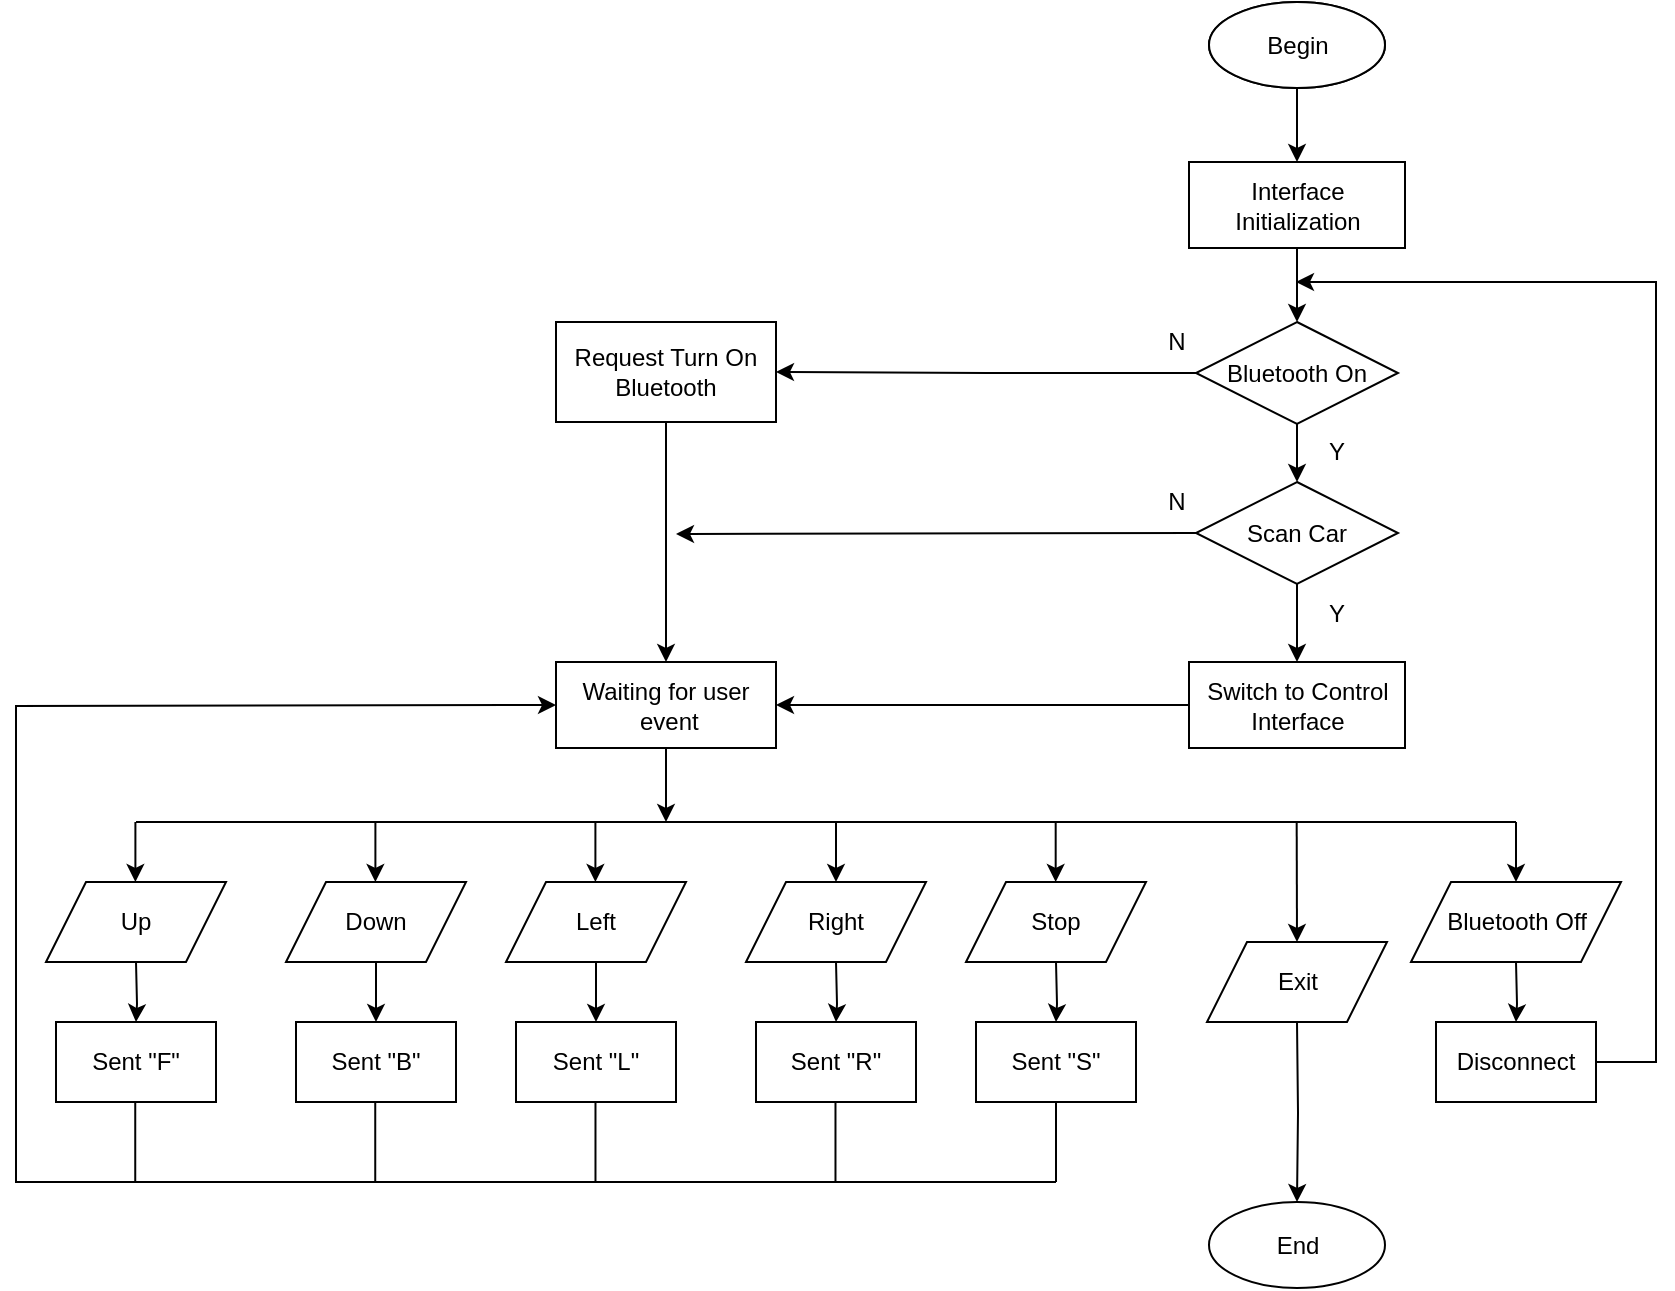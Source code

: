 <mxfile version="20.4.0" type="github">
  <diagram id="bC-EFQicYKDLpwhYfwMR" name="Page-1">
    <mxGraphModel dx="1422" dy="772" grid="1" gridSize="10" guides="1" tooltips="1" connect="1" arrows="1" fold="1" page="1" pageScale="1" pageWidth="850" pageHeight="1100" math="0" shadow="0">
      <root>
        <mxCell id="0" />
        <mxCell id="1" parent="0" />
        <mxCell id="1nmQWbH_pBqdqRvCSQqt-1" value="Begin" style="ellipse;whiteSpace=wrap;html=1;" parent="1" vertex="1">
          <mxGeometry x="606.5" y="50" width="88" height="43" as="geometry" />
        </mxCell>
        <mxCell id="w5WVlEll4sAFAgxn0Aqa-29" style="edgeStyle=orthogonalEdgeStyle;rounded=0;orthogonalLoop=1;jettySize=auto;html=1;" parent="1" source="1nmQWbH_pBqdqRvCSQqt-3" target="1nmQWbH_pBqdqRvCSQqt-4" edge="1">
          <mxGeometry relative="1" as="geometry" />
        </mxCell>
        <mxCell id="1nmQWbH_pBqdqRvCSQqt-3" value="Interface Initialization" style="rounded=0;whiteSpace=wrap;html=1;" parent="1" vertex="1">
          <mxGeometry x="596.5" y="130" width="108" height="43" as="geometry" />
        </mxCell>
        <mxCell id="w5WVlEll4sAFAgxn0Aqa-30" style="edgeStyle=orthogonalEdgeStyle;rounded=0;orthogonalLoop=1;jettySize=auto;html=1;" parent="1" source="1nmQWbH_pBqdqRvCSQqt-4" target="1nmQWbH_pBqdqRvCSQqt-5" edge="1">
          <mxGeometry relative="1" as="geometry" />
        </mxCell>
        <mxCell id="w5WVlEll4sAFAgxn0Aqa-34" style="edgeStyle=orthogonalEdgeStyle;rounded=0;orthogonalLoop=1;jettySize=auto;html=1;" parent="1" source="1nmQWbH_pBqdqRvCSQqt-4" target="w5WVlEll4sAFAgxn0Aqa-1" edge="1">
          <mxGeometry relative="1" as="geometry" />
        </mxCell>
        <mxCell id="1nmQWbH_pBqdqRvCSQqt-4" value="Bluetooth On" style="rhombus;whiteSpace=wrap;html=1;" parent="1" vertex="1">
          <mxGeometry x="600" y="210" width="101" height="51" as="geometry" />
        </mxCell>
        <mxCell id="w5WVlEll4sAFAgxn0Aqa-31" style="edgeStyle=orthogonalEdgeStyle;rounded=0;orthogonalLoop=1;jettySize=auto;html=1;exitX=0.5;exitY=1;exitDx=0;exitDy=0;entryX=0.5;entryY=0;entryDx=0;entryDy=0;" parent="1" source="1nmQWbH_pBqdqRvCSQqt-5" target="1nmQWbH_pBqdqRvCSQqt-8" edge="1">
          <mxGeometry relative="1" as="geometry" />
        </mxCell>
        <mxCell id="1nmQWbH_pBqdqRvCSQqt-5" value="Scan Car" style="rhombus;whiteSpace=wrap;html=1;" parent="1" vertex="1">
          <mxGeometry x="600" y="290" width="101" height="51" as="geometry" />
        </mxCell>
        <mxCell id="w5WVlEll4sAFAgxn0Aqa-32" style="edgeStyle=orthogonalEdgeStyle;rounded=0;orthogonalLoop=1;jettySize=auto;html=1;" parent="1" source="1nmQWbH_pBqdqRvCSQqt-8" target="w5WVlEll4sAFAgxn0Aqa-2" edge="1">
          <mxGeometry relative="1" as="geometry" />
        </mxCell>
        <mxCell id="1nmQWbH_pBqdqRvCSQqt-8" value="Switch to Control Interface" style="rounded=0;whiteSpace=wrap;html=1;" parent="1" vertex="1">
          <mxGeometry x="596.5" y="380" width="108" height="43" as="geometry" />
        </mxCell>
        <mxCell id="w5WVlEll4sAFAgxn0Aqa-33" style="edgeStyle=orthogonalEdgeStyle;rounded=0;orthogonalLoop=1;jettySize=auto;html=1;entryX=0.5;entryY=0;entryDx=0;entryDy=0;" parent="1" source="w5WVlEll4sAFAgxn0Aqa-1" target="w5WVlEll4sAFAgxn0Aqa-2" edge="1">
          <mxGeometry relative="1" as="geometry" />
        </mxCell>
        <mxCell id="w5WVlEll4sAFAgxn0Aqa-1" value="Request Turn On Bluetooth" style="rounded=0;whiteSpace=wrap;html=1;" parent="1" vertex="1">
          <mxGeometry x="280" y="210" width="110" height="50" as="geometry" />
        </mxCell>
        <mxCell id="w5WVlEll4sAFAgxn0Aqa-36" style="edgeStyle=orthogonalEdgeStyle;rounded=0;orthogonalLoop=1;jettySize=auto;html=1;" parent="1" source="w5WVlEll4sAFAgxn0Aqa-2" edge="1">
          <mxGeometry relative="1" as="geometry">
            <mxPoint x="335" y="460" as="targetPoint" />
          </mxGeometry>
        </mxCell>
        <mxCell id="w5WVlEll4sAFAgxn0Aqa-2" value="Waiting for user&lt;br&gt;&amp;nbsp;event" style="rounded=0;whiteSpace=wrap;html=1;" parent="1" vertex="1">
          <mxGeometry x="280" y="380" width="110" height="43" as="geometry" />
        </mxCell>
        <mxCell id="w5WVlEll4sAFAgxn0Aqa-37" style="edgeStyle=orthogonalEdgeStyle;rounded=0;orthogonalLoop=1;jettySize=auto;html=1;" parent="1" target="w5WVlEll4sAFAgxn0Aqa-17" edge="1">
          <mxGeometry relative="1" as="geometry">
            <mxPoint x="70" y="530" as="sourcePoint" />
          </mxGeometry>
        </mxCell>
        <mxCell id="w5WVlEll4sAFAgxn0Aqa-28" style="edgeStyle=orthogonalEdgeStyle;rounded=0;orthogonalLoop=1;jettySize=auto;html=1;" parent="1" source="w5WVlEll4sAFAgxn0Aqa-8" target="1nmQWbH_pBqdqRvCSQqt-3" edge="1">
          <mxGeometry relative="1" as="geometry" />
        </mxCell>
        <mxCell id="w5WVlEll4sAFAgxn0Aqa-8" value="Begin" style="ellipse;whiteSpace=wrap;html=1;" parent="1" vertex="1">
          <mxGeometry x="606.5" y="50" width="88" height="43" as="geometry" />
        </mxCell>
        <mxCell id="w5WVlEll4sAFAgxn0Aqa-9" value="End" style="ellipse;whiteSpace=wrap;html=1;" parent="1" vertex="1">
          <mxGeometry x="606.5" y="650" width="88" height="43" as="geometry" />
        </mxCell>
        <mxCell id="w5WVlEll4sAFAgxn0Aqa-38" style="edgeStyle=orthogonalEdgeStyle;rounded=0;orthogonalLoop=1;jettySize=auto;html=1;entryX=0.5;entryY=0;entryDx=0;entryDy=0;" parent="1" target="w5WVlEll4sAFAgxn0Aqa-18" edge="1">
          <mxGeometry relative="1" as="geometry">
            <mxPoint x="190" y="530" as="sourcePoint" />
          </mxGeometry>
        </mxCell>
        <mxCell id="w5WVlEll4sAFAgxn0Aqa-39" style="edgeStyle=orthogonalEdgeStyle;rounded=0;orthogonalLoop=1;jettySize=auto;html=1;entryX=0.5;entryY=0;entryDx=0;entryDy=0;" parent="1" target="w5WVlEll4sAFAgxn0Aqa-19" edge="1">
          <mxGeometry relative="1" as="geometry">
            <mxPoint x="300" y="530" as="sourcePoint" />
          </mxGeometry>
        </mxCell>
        <mxCell id="w5WVlEll4sAFAgxn0Aqa-40" value="" style="edgeStyle=orthogonalEdgeStyle;rounded=0;orthogonalLoop=1;jettySize=auto;html=1;" parent="1" target="w5WVlEll4sAFAgxn0Aqa-20" edge="1">
          <mxGeometry relative="1" as="geometry">
            <mxPoint x="420" y="530" as="sourcePoint" />
          </mxGeometry>
        </mxCell>
        <mxCell id="w5WVlEll4sAFAgxn0Aqa-41" value="" style="edgeStyle=orthogonalEdgeStyle;rounded=0;orthogonalLoop=1;jettySize=auto;html=1;" parent="1" target="w5WVlEll4sAFAgxn0Aqa-21" edge="1">
          <mxGeometry relative="1" as="geometry">
            <mxPoint x="530" y="530" as="sourcePoint" />
          </mxGeometry>
        </mxCell>
        <mxCell id="w5WVlEll4sAFAgxn0Aqa-42" style="edgeStyle=orthogonalEdgeStyle;rounded=0;orthogonalLoop=1;jettySize=auto;html=1;entryX=0.5;entryY=0;entryDx=0;entryDy=0;" parent="1" target="w5WVlEll4sAFAgxn0Aqa-9" edge="1">
          <mxGeometry relative="1" as="geometry">
            <mxPoint x="650.5" y="560" as="sourcePoint" />
          </mxGeometry>
        </mxCell>
        <mxCell id="w5WVlEll4sAFAgxn0Aqa-45" style="edgeStyle=orthogonalEdgeStyle;rounded=0;orthogonalLoop=1;jettySize=auto;html=1;" parent="1" source="w5WVlEll4sAFAgxn0Aqa-16" edge="1">
          <mxGeometry relative="1" as="geometry">
            <mxPoint x="650" y="190" as="targetPoint" />
            <Array as="points">
              <mxPoint x="830" y="580" />
              <mxPoint x="830" y="190" />
            </Array>
          </mxGeometry>
        </mxCell>
        <mxCell id="w5WVlEll4sAFAgxn0Aqa-16" value="Disconnect" style="rounded=0;whiteSpace=wrap;html=1;" parent="1" vertex="1">
          <mxGeometry x="720" y="560" width="80" height="40" as="geometry" />
        </mxCell>
        <mxCell id="w5WVlEll4sAFAgxn0Aqa-17" value="Sent &quot;F&quot;" style="rounded=0;whiteSpace=wrap;html=1;" parent="1" vertex="1">
          <mxGeometry x="30" y="560" width="80" height="40" as="geometry" />
        </mxCell>
        <mxCell id="w5WVlEll4sAFAgxn0Aqa-18" value="Sent &quot;B&quot;" style="rounded=0;whiteSpace=wrap;html=1;" parent="1" vertex="1">
          <mxGeometry x="150" y="560" width="80" height="40" as="geometry" />
        </mxCell>
        <mxCell id="w5WVlEll4sAFAgxn0Aqa-19" value="Sent &quot;L&quot;" style="rounded=0;whiteSpace=wrap;html=1;" parent="1" vertex="1">
          <mxGeometry x="260" y="560" width="80" height="40" as="geometry" />
        </mxCell>
        <mxCell id="w5WVlEll4sAFAgxn0Aqa-20" value="Sent &quot;R&quot;" style="rounded=0;whiteSpace=wrap;html=1;" parent="1" vertex="1">
          <mxGeometry x="380" y="560" width="80" height="40" as="geometry" />
        </mxCell>
        <mxCell id="w5WVlEll4sAFAgxn0Aqa-21" value="Sent &quot;S&quot;" style="rounded=0;whiteSpace=wrap;html=1;" parent="1" vertex="1">
          <mxGeometry x="490" y="560" width="80" height="40" as="geometry" />
        </mxCell>
        <mxCell id="w5WVlEll4sAFAgxn0Aqa-43" value="" style="edgeStyle=orthogonalEdgeStyle;rounded=0;orthogonalLoop=1;jettySize=auto;html=1;" parent="1" target="w5WVlEll4sAFAgxn0Aqa-16" edge="1">
          <mxGeometry relative="1" as="geometry">
            <mxPoint x="760" y="530" as="sourcePoint" />
          </mxGeometry>
        </mxCell>
        <mxCell id="w5WVlEll4sAFAgxn0Aqa-35" value="" style="endArrow=none;html=1;rounded=0;" parent="1" edge="1">
          <mxGeometry width="50" height="50" relative="1" as="geometry">
            <mxPoint x="760" y="460" as="sourcePoint" />
            <mxPoint x="70" y="460" as="targetPoint" />
          </mxGeometry>
        </mxCell>
        <mxCell id="w5WVlEll4sAFAgxn0Aqa-46" value="" style="endArrow=classic;html=1;rounded=0;entryX=0.5;entryY=0;entryDx=0;entryDy=0;" parent="1" edge="1">
          <mxGeometry width="50" height="50" relative="1" as="geometry">
            <mxPoint x="760" y="460" as="sourcePoint" />
            <mxPoint x="760" y="490" as="targetPoint" />
          </mxGeometry>
        </mxCell>
        <mxCell id="w5WVlEll4sAFAgxn0Aqa-47" value="" style="endArrow=classic;html=1;rounded=0;entryX=0.5;entryY=0;entryDx=0;entryDy=0;" parent="1" edge="1">
          <mxGeometry width="50" height="50" relative="1" as="geometry">
            <mxPoint x="650.34" y="460" as="sourcePoint" />
            <mxPoint x="650.5" y="520" as="targetPoint" />
          </mxGeometry>
        </mxCell>
        <mxCell id="w5WVlEll4sAFAgxn0Aqa-48" value="" style="endArrow=classic;html=1;rounded=0;entryX=0.5;entryY=0;entryDx=0;entryDy=0;" parent="1" edge="1">
          <mxGeometry width="50" height="50" relative="1" as="geometry">
            <mxPoint x="529.84" y="460" as="sourcePoint" />
            <mxPoint x="529.84" y="490" as="targetPoint" />
          </mxGeometry>
        </mxCell>
        <mxCell id="w5WVlEll4sAFAgxn0Aqa-50" value="" style="endArrow=classic;html=1;rounded=0;entryX=0.5;entryY=0;entryDx=0;entryDy=0;" parent="1" edge="1">
          <mxGeometry width="50" height="50" relative="1" as="geometry">
            <mxPoint x="420" y="460" as="sourcePoint" />
            <mxPoint x="420" y="490" as="targetPoint" />
          </mxGeometry>
        </mxCell>
        <mxCell id="w5WVlEll4sAFAgxn0Aqa-51" value="" style="endArrow=classic;html=1;rounded=0;entryX=0.5;entryY=0;entryDx=0;entryDy=0;" parent="1" edge="1">
          <mxGeometry width="50" height="50" relative="1" as="geometry">
            <mxPoint x="299.7" y="460" as="sourcePoint" />
            <mxPoint x="299.7" y="490" as="targetPoint" />
          </mxGeometry>
        </mxCell>
        <mxCell id="w5WVlEll4sAFAgxn0Aqa-52" value="" style="endArrow=classic;html=1;rounded=0;entryX=0.5;entryY=0;entryDx=0;entryDy=0;" parent="1" edge="1">
          <mxGeometry width="50" height="50" relative="1" as="geometry">
            <mxPoint x="189.7" y="460" as="sourcePoint" />
            <mxPoint x="189.7" y="490" as="targetPoint" />
          </mxGeometry>
        </mxCell>
        <mxCell id="w5WVlEll4sAFAgxn0Aqa-53" value="" style="endArrow=classic;html=1;rounded=0;entryX=0.5;entryY=0;entryDx=0;entryDy=0;" parent="1" edge="1">
          <mxGeometry width="50" height="50" relative="1" as="geometry">
            <mxPoint x="69.7" y="460" as="sourcePoint" />
            <mxPoint x="69.7" y="490" as="targetPoint" />
          </mxGeometry>
        </mxCell>
        <mxCell id="w5WVlEll4sAFAgxn0Aqa-54" value="" style="endArrow=none;html=1;rounded=0;" parent="1" edge="1">
          <mxGeometry width="50" height="50" relative="1" as="geometry">
            <mxPoint x="70" y="640" as="sourcePoint" />
            <mxPoint x="530" y="640" as="targetPoint" />
          </mxGeometry>
        </mxCell>
        <mxCell id="w5WVlEll4sAFAgxn0Aqa-55" value="" style="endArrow=none;html=1;rounded=0;entryX=0.5;entryY=1;entryDx=0;entryDy=0;" parent="1" target="w5WVlEll4sAFAgxn0Aqa-21" edge="1">
          <mxGeometry width="50" height="50" relative="1" as="geometry">
            <mxPoint x="530" y="640" as="sourcePoint" />
            <mxPoint x="470" y="540" as="targetPoint" />
          </mxGeometry>
        </mxCell>
        <mxCell id="w5WVlEll4sAFAgxn0Aqa-56" value="" style="endArrow=none;html=1;rounded=0;entryX=0.5;entryY=1;entryDx=0;entryDy=0;" parent="1" edge="1">
          <mxGeometry width="50" height="50" relative="1" as="geometry">
            <mxPoint x="419.74" y="640" as="sourcePoint" />
            <mxPoint x="419.74" y="600" as="targetPoint" />
          </mxGeometry>
        </mxCell>
        <mxCell id="w5WVlEll4sAFAgxn0Aqa-57" value="" style="endArrow=none;html=1;rounded=0;entryX=0.5;entryY=1;entryDx=0;entryDy=0;" parent="1" edge="1">
          <mxGeometry width="50" height="50" relative="1" as="geometry">
            <mxPoint x="299.74" y="640" as="sourcePoint" />
            <mxPoint x="299.74" y="600" as="targetPoint" />
          </mxGeometry>
        </mxCell>
        <mxCell id="w5WVlEll4sAFAgxn0Aqa-58" value="" style="endArrow=none;html=1;rounded=0;entryX=0.5;entryY=1;entryDx=0;entryDy=0;" parent="1" edge="1">
          <mxGeometry width="50" height="50" relative="1" as="geometry">
            <mxPoint x="189.62" y="640" as="sourcePoint" />
            <mxPoint x="189.62" y="600" as="targetPoint" />
          </mxGeometry>
        </mxCell>
        <mxCell id="w5WVlEll4sAFAgxn0Aqa-59" value="" style="endArrow=none;html=1;rounded=0;entryX=0.5;entryY=1;entryDx=0;entryDy=0;" parent="1" edge="1">
          <mxGeometry width="50" height="50" relative="1" as="geometry">
            <mxPoint x="69.62" y="640" as="sourcePoint" />
            <mxPoint x="69.62" y="600" as="targetPoint" />
          </mxGeometry>
        </mxCell>
        <mxCell id="w5WVlEll4sAFAgxn0Aqa-60" value="" style="endArrow=classic;html=1;rounded=0;entryX=0;entryY=0.5;entryDx=0;entryDy=0;" parent="1" target="w5WVlEll4sAFAgxn0Aqa-2" edge="1">
          <mxGeometry width="50" height="50" relative="1" as="geometry">
            <mxPoint x="70" y="640" as="sourcePoint" />
            <mxPoint y="640" as="targetPoint" />
            <Array as="points">
              <mxPoint x="10" y="640" />
              <mxPoint x="10" y="402" />
            </Array>
          </mxGeometry>
        </mxCell>
        <mxCell id="w5WVlEll4sAFAgxn0Aqa-61" value="" style="endArrow=classic;html=1;rounded=0;exitX=0;exitY=0.5;exitDx=0;exitDy=0;" parent="1" source="1nmQWbH_pBqdqRvCSQqt-5" edge="1">
          <mxGeometry width="50" height="50" relative="1" as="geometry">
            <mxPoint x="520" y="390" as="sourcePoint" />
            <mxPoint x="340" y="316" as="targetPoint" />
          </mxGeometry>
        </mxCell>
        <mxCell id="w5WVlEll4sAFAgxn0Aqa-62" value="N" style="text;html=1;align=center;verticalAlign=middle;resizable=0;points=[];autosize=1;strokeColor=none;fillColor=none;" parent="1" vertex="1">
          <mxGeometry x="575" y="205" width="30" height="30" as="geometry" />
        </mxCell>
        <mxCell id="w5WVlEll4sAFAgxn0Aqa-63" value="Y" style="text;html=1;align=center;verticalAlign=middle;resizable=0;points=[];autosize=1;strokeColor=none;fillColor=none;" parent="1" vertex="1">
          <mxGeometry x="655" y="260" width="30" height="30" as="geometry" />
        </mxCell>
        <mxCell id="w5WVlEll4sAFAgxn0Aqa-64" value="Y" style="text;html=1;align=center;verticalAlign=middle;resizable=0;points=[];autosize=1;strokeColor=none;fillColor=none;" parent="1" vertex="1">
          <mxGeometry x="655" y="341" width="30" height="30" as="geometry" />
        </mxCell>
        <mxCell id="w5WVlEll4sAFAgxn0Aqa-65" value="N" style="text;html=1;align=center;verticalAlign=middle;resizable=0;points=[];autosize=1;strokeColor=none;fillColor=none;" parent="1" vertex="1">
          <mxGeometry x="575" y="285" width="30" height="30" as="geometry" />
        </mxCell>
        <mxCell id="Uxx7QGZ2PTIXgjR3YuwT-1" value="Up" style="shape=parallelogram;perimeter=parallelogramPerimeter;whiteSpace=wrap;html=1;fixedSize=1;" vertex="1" parent="1">
          <mxGeometry x="25" y="490" width="90" height="40" as="geometry" />
        </mxCell>
        <mxCell id="Uxx7QGZ2PTIXgjR3YuwT-2" value="Down" style="shape=parallelogram;perimeter=parallelogramPerimeter;whiteSpace=wrap;html=1;fixedSize=1;" vertex="1" parent="1">
          <mxGeometry x="145" y="490" width="90" height="40" as="geometry" />
        </mxCell>
        <mxCell id="Uxx7QGZ2PTIXgjR3YuwT-3" value="Left" style="shape=parallelogram;perimeter=parallelogramPerimeter;whiteSpace=wrap;html=1;fixedSize=1;" vertex="1" parent="1">
          <mxGeometry x="255" y="490" width="90" height="40" as="geometry" />
        </mxCell>
        <mxCell id="Uxx7QGZ2PTIXgjR3YuwT-4" value="Right" style="shape=parallelogram;perimeter=parallelogramPerimeter;whiteSpace=wrap;html=1;fixedSize=1;" vertex="1" parent="1">
          <mxGeometry x="375" y="490" width="90" height="40" as="geometry" />
        </mxCell>
        <mxCell id="Uxx7QGZ2PTIXgjR3YuwT-5" value="Stop" style="shape=parallelogram;perimeter=parallelogramPerimeter;whiteSpace=wrap;html=1;fixedSize=1;" vertex="1" parent="1">
          <mxGeometry x="485" y="490" width="90" height="40" as="geometry" />
        </mxCell>
        <mxCell id="Uxx7QGZ2PTIXgjR3YuwT-6" value="Exit" style="shape=parallelogram;perimeter=parallelogramPerimeter;whiteSpace=wrap;html=1;fixedSize=1;" vertex="1" parent="1">
          <mxGeometry x="605.5" y="520" width="90" height="40" as="geometry" />
        </mxCell>
        <mxCell id="Uxx7QGZ2PTIXgjR3YuwT-7" value="Bluetooth Off" style="shape=parallelogram;perimeter=parallelogramPerimeter;whiteSpace=wrap;html=1;fixedSize=1;" vertex="1" parent="1">
          <mxGeometry x="707.5" y="490" width="105" height="40" as="geometry" />
        </mxCell>
      </root>
    </mxGraphModel>
  </diagram>
</mxfile>
